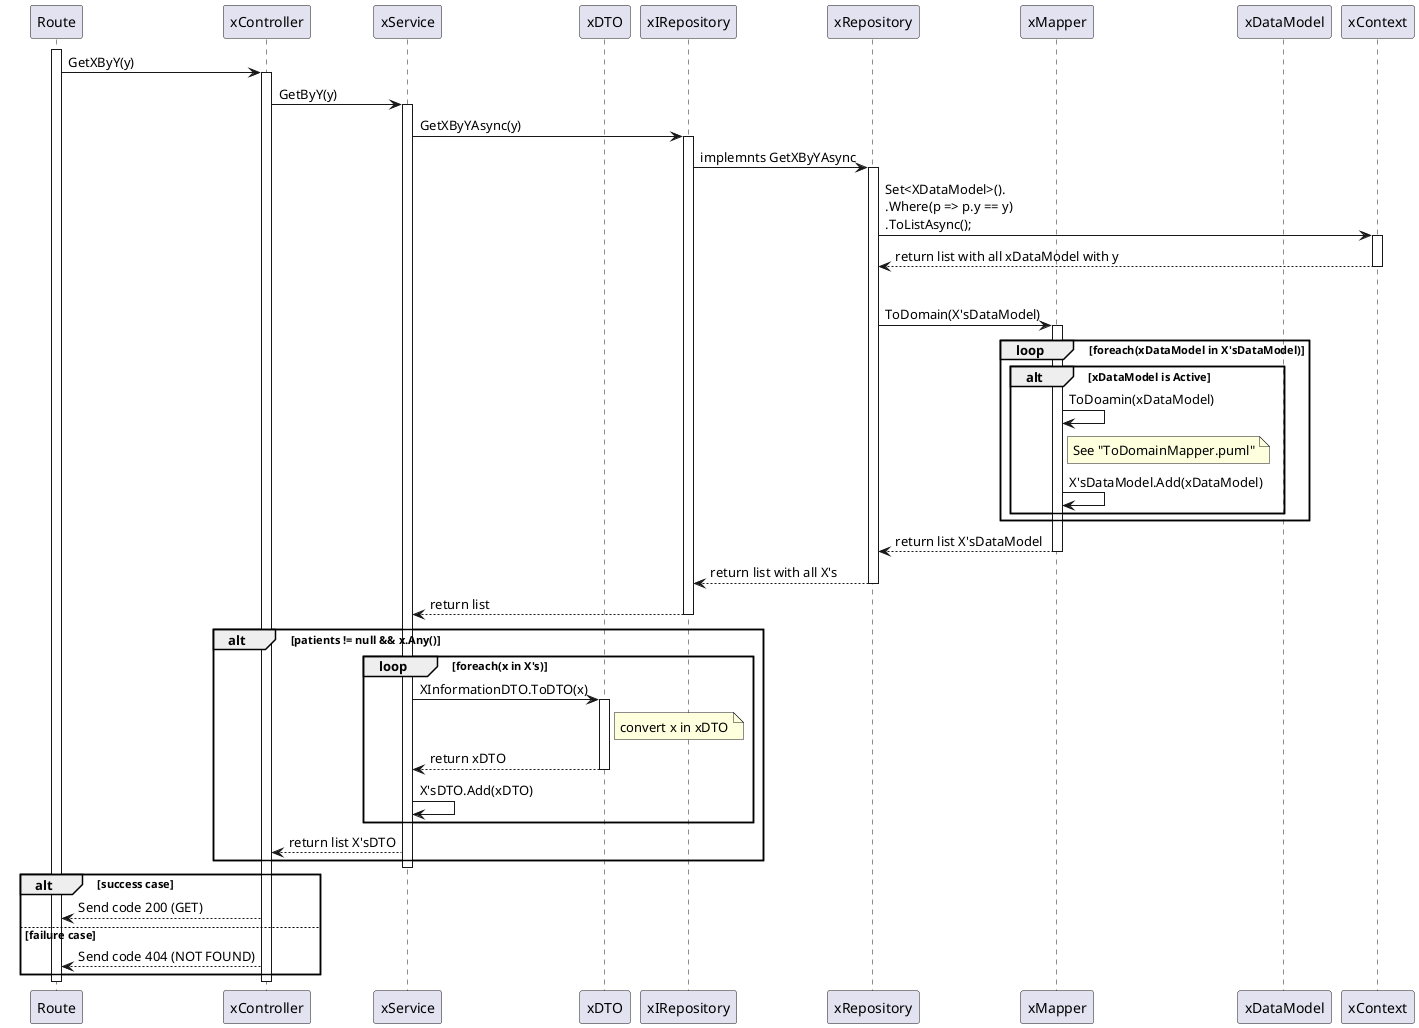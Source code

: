 @startuml sd

participant Route as route
participant xController as ctrl
participant xService as svc
participant xDTO as dto
participant xIRepository as irepo
participant xRepository as repo
participant xMapper as mapp
participant xDataModel as dm
participant xContext as context


activate route
route -> ctrl : GetXByY(y)
activate ctrl
ctrl -> svc : GetByY(y)
activate svc
svc -> irepo : GetXByYAsync(y)
activate irepo
irepo -> repo : implemnts GetXByYAsync
activate repo
repo -> context : Set<XDataModel>().\n.Where(p => p.y == y)\n.ToListAsync();
activate context
context --> repo : return list with all xDataModel with y
deactivate context
alt xDataModel is Active
repo -> mapp : ToDomain(X'sDataModel)
activate mapp
loop foreach(xDataModel in X'sDataModel)
    alt xDataModel is Active
        mapp -> mapp : ToDoamin(xDataModel)
        note right of mapp: See "ToDomainMapper.puml"
        mapp -> mapp : X'sDataModel.Add(xDataModel)
    end
end
mapp --> repo : return list X'sDataModel
deactivate mapp
repo --> irepo : return list with all X's
deactivate repo
irepo --> svc : return list
deactivate irepo
alt patients != null && x.Any()
    loop foreach(x in X's)
        svc -> dto : XInformationDTO.ToDTO(x)
        activate dto
        note right of dto: convert x in xDTO
        dto --> svc : return xDTO
        deactivate dto
        svc -> svc : X'sDTO.Add(xDTO)
    end
    svc --> ctrl : return list X'sDTO
end
deactivate svc
alt success case
    ctrl --> route : Send code 200 (GET)
else failure case
    ctrl --> route : Send code 404 (NOT FOUND)
end
deactivate ctrl
deactivate route

@enduml